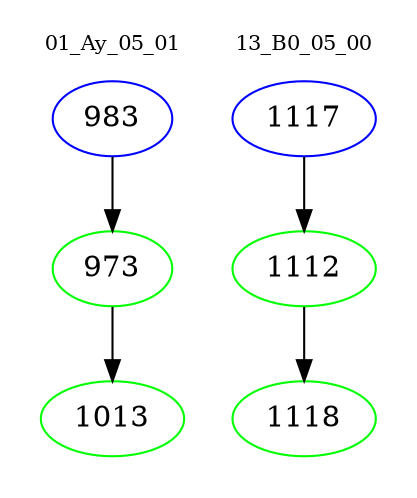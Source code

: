 digraph{
subgraph cluster_0 {
color = white
label = "01_Ay_05_01";
fontsize=10;
T0_983 [label="983", color="blue"]
T0_983 -> T0_973 [color="black"]
T0_973 [label="973", color="green"]
T0_973 -> T0_1013 [color="black"]
T0_1013 [label="1013", color="green"]
}
subgraph cluster_1 {
color = white
label = "13_B0_05_00";
fontsize=10;
T1_1117 [label="1117", color="blue"]
T1_1117 -> T1_1112 [color="black"]
T1_1112 [label="1112", color="green"]
T1_1112 -> T1_1118 [color="black"]
T1_1118 [label="1118", color="green"]
}
}
